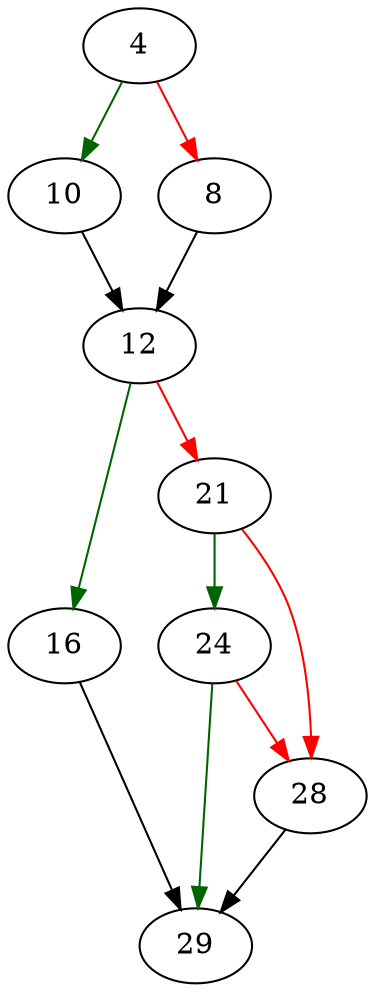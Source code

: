strict digraph "get_permissions" {
	// Node definitions.
	4 [entry=true];
	10;
	8;
	12;
	16;
	21;
	29;
	24;
	28;

	// Edge definitions.
	4 -> 10 [
		color=darkgreen
		cond=true
	];
	4 -> 8 [
		color=red
		cond=false
	];
	10 -> 12;
	8 -> 12;
	12 -> 16 [
		color=darkgreen
		cond=true
	];
	12 -> 21 [
		color=red
		cond=false
	];
	16 -> 29;
	21 -> 24 [
		color=darkgreen
		cond=true
	];
	21 -> 28 [
		color=red
		cond=false
	];
	24 -> 29 [
		color=darkgreen
		cond=true
	];
	24 -> 28 [
		color=red
		cond=false
	];
	28 -> 29;
}